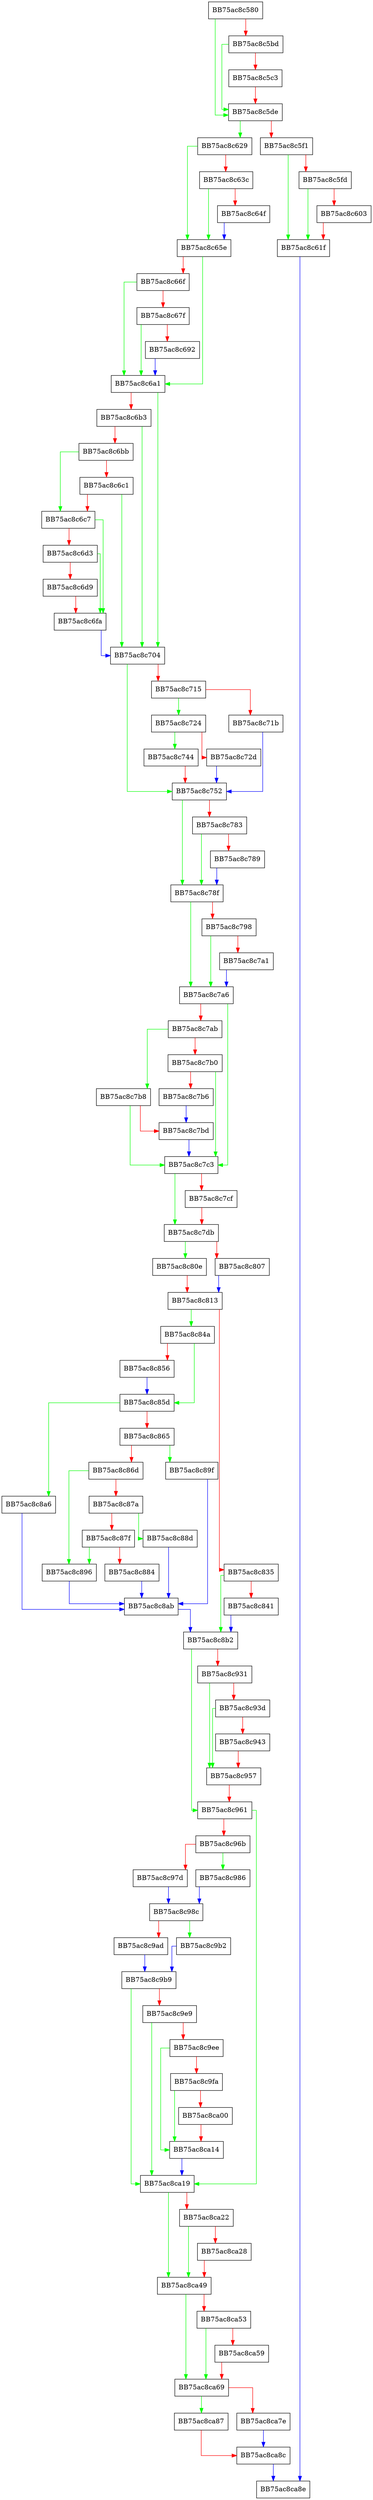 digraph Commit {
  node [shape="box"];
  graph [splines=ortho];
  BB75ac8c580 -> BB75ac8c5de [color="green"];
  BB75ac8c580 -> BB75ac8c5bd [color="red"];
  BB75ac8c5bd -> BB75ac8c5de [color="green"];
  BB75ac8c5bd -> BB75ac8c5c3 [color="red"];
  BB75ac8c5c3 -> BB75ac8c5de [color="red"];
  BB75ac8c5de -> BB75ac8c629 [color="green"];
  BB75ac8c5de -> BB75ac8c5f1 [color="red"];
  BB75ac8c5f1 -> BB75ac8c61f [color="green"];
  BB75ac8c5f1 -> BB75ac8c5fd [color="red"];
  BB75ac8c5fd -> BB75ac8c61f [color="green"];
  BB75ac8c5fd -> BB75ac8c603 [color="red"];
  BB75ac8c603 -> BB75ac8c61f [color="red"];
  BB75ac8c61f -> BB75ac8ca8e [color="blue"];
  BB75ac8c629 -> BB75ac8c65e [color="green"];
  BB75ac8c629 -> BB75ac8c63c [color="red"];
  BB75ac8c63c -> BB75ac8c65e [color="green"];
  BB75ac8c63c -> BB75ac8c64f [color="red"];
  BB75ac8c64f -> BB75ac8c65e [color="blue"];
  BB75ac8c65e -> BB75ac8c6a1 [color="green"];
  BB75ac8c65e -> BB75ac8c66f [color="red"];
  BB75ac8c66f -> BB75ac8c6a1 [color="green"];
  BB75ac8c66f -> BB75ac8c67f [color="red"];
  BB75ac8c67f -> BB75ac8c6a1 [color="green"];
  BB75ac8c67f -> BB75ac8c692 [color="red"];
  BB75ac8c692 -> BB75ac8c6a1 [color="blue"];
  BB75ac8c6a1 -> BB75ac8c704 [color="green"];
  BB75ac8c6a1 -> BB75ac8c6b3 [color="red"];
  BB75ac8c6b3 -> BB75ac8c704 [color="green"];
  BB75ac8c6b3 -> BB75ac8c6bb [color="red"];
  BB75ac8c6bb -> BB75ac8c6c7 [color="green"];
  BB75ac8c6bb -> BB75ac8c6c1 [color="red"];
  BB75ac8c6c1 -> BB75ac8c704 [color="green"];
  BB75ac8c6c1 -> BB75ac8c6c7 [color="red"];
  BB75ac8c6c7 -> BB75ac8c6fa [color="green"];
  BB75ac8c6c7 -> BB75ac8c6d3 [color="red"];
  BB75ac8c6d3 -> BB75ac8c6fa [color="green"];
  BB75ac8c6d3 -> BB75ac8c6d9 [color="red"];
  BB75ac8c6d9 -> BB75ac8c6fa [color="red"];
  BB75ac8c6fa -> BB75ac8c704 [color="blue"];
  BB75ac8c704 -> BB75ac8c752 [color="green"];
  BB75ac8c704 -> BB75ac8c715 [color="red"];
  BB75ac8c715 -> BB75ac8c724 [color="green"];
  BB75ac8c715 -> BB75ac8c71b [color="red"];
  BB75ac8c71b -> BB75ac8c752 [color="blue"];
  BB75ac8c724 -> BB75ac8c744 [color="green"];
  BB75ac8c724 -> BB75ac8c72d [color="red"];
  BB75ac8c72d -> BB75ac8c752 [color="blue"];
  BB75ac8c744 -> BB75ac8c752 [color="red"];
  BB75ac8c752 -> BB75ac8c78f [color="green"];
  BB75ac8c752 -> BB75ac8c783 [color="red"];
  BB75ac8c783 -> BB75ac8c78f [color="green"];
  BB75ac8c783 -> BB75ac8c789 [color="red"];
  BB75ac8c789 -> BB75ac8c78f [color="blue"];
  BB75ac8c78f -> BB75ac8c7a6 [color="green"];
  BB75ac8c78f -> BB75ac8c798 [color="red"];
  BB75ac8c798 -> BB75ac8c7a6 [color="green"];
  BB75ac8c798 -> BB75ac8c7a1 [color="red"];
  BB75ac8c7a1 -> BB75ac8c7a6 [color="blue"];
  BB75ac8c7a6 -> BB75ac8c7c3 [color="green"];
  BB75ac8c7a6 -> BB75ac8c7ab [color="red"];
  BB75ac8c7ab -> BB75ac8c7b8 [color="green"];
  BB75ac8c7ab -> BB75ac8c7b0 [color="red"];
  BB75ac8c7b0 -> BB75ac8c7c3 [color="green"];
  BB75ac8c7b0 -> BB75ac8c7b6 [color="red"];
  BB75ac8c7b6 -> BB75ac8c7bd [color="blue"];
  BB75ac8c7b8 -> BB75ac8c7c3 [color="green"];
  BB75ac8c7b8 -> BB75ac8c7bd [color="red"];
  BB75ac8c7bd -> BB75ac8c7c3 [color="blue"];
  BB75ac8c7c3 -> BB75ac8c7db [color="green"];
  BB75ac8c7c3 -> BB75ac8c7cf [color="red"];
  BB75ac8c7cf -> BB75ac8c7db [color="red"];
  BB75ac8c7db -> BB75ac8c80e [color="green"];
  BB75ac8c7db -> BB75ac8c807 [color="red"];
  BB75ac8c807 -> BB75ac8c813 [color="blue"];
  BB75ac8c80e -> BB75ac8c813 [color="red"];
  BB75ac8c813 -> BB75ac8c84a [color="green"];
  BB75ac8c813 -> BB75ac8c835 [color="red"];
  BB75ac8c835 -> BB75ac8c8b2 [color="green"];
  BB75ac8c835 -> BB75ac8c841 [color="red"];
  BB75ac8c841 -> BB75ac8c8b2 [color="blue"];
  BB75ac8c84a -> BB75ac8c85d [color="green"];
  BB75ac8c84a -> BB75ac8c856 [color="red"];
  BB75ac8c856 -> BB75ac8c85d [color="blue"];
  BB75ac8c85d -> BB75ac8c8a6 [color="green"];
  BB75ac8c85d -> BB75ac8c865 [color="red"];
  BB75ac8c865 -> BB75ac8c89f [color="green"];
  BB75ac8c865 -> BB75ac8c86d [color="red"];
  BB75ac8c86d -> BB75ac8c896 [color="green"];
  BB75ac8c86d -> BB75ac8c87a [color="red"];
  BB75ac8c87a -> BB75ac8c88d [color="green"];
  BB75ac8c87a -> BB75ac8c87f [color="red"];
  BB75ac8c87f -> BB75ac8c896 [color="green"];
  BB75ac8c87f -> BB75ac8c884 [color="red"];
  BB75ac8c884 -> BB75ac8c8ab [color="blue"];
  BB75ac8c88d -> BB75ac8c8ab [color="blue"];
  BB75ac8c896 -> BB75ac8c8ab [color="blue"];
  BB75ac8c89f -> BB75ac8c8ab [color="blue"];
  BB75ac8c8a6 -> BB75ac8c8ab [color="blue"];
  BB75ac8c8ab -> BB75ac8c8b2 [color="blue"];
  BB75ac8c8b2 -> BB75ac8c961 [color="green"];
  BB75ac8c8b2 -> BB75ac8c931 [color="red"];
  BB75ac8c931 -> BB75ac8c957 [color="green"];
  BB75ac8c931 -> BB75ac8c93d [color="red"];
  BB75ac8c93d -> BB75ac8c957 [color="green"];
  BB75ac8c93d -> BB75ac8c943 [color="red"];
  BB75ac8c943 -> BB75ac8c957 [color="red"];
  BB75ac8c957 -> BB75ac8c961 [color="red"];
  BB75ac8c961 -> BB75ac8ca19 [color="green"];
  BB75ac8c961 -> BB75ac8c96b [color="red"];
  BB75ac8c96b -> BB75ac8c986 [color="green"];
  BB75ac8c96b -> BB75ac8c97d [color="red"];
  BB75ac8c97d -> BB75ac8c98c [color="blue"];
  BB75ac8c986 -> BB75ac8c98c [color="blue"];
  BB75ac8c98c -> BB75ac8c9b2 [color="green"];
  BB75ac8c98c -> BB75ac8c9ad [color="red"];
  BB75ac8c9ad -> BB75ac8c9b9 [color="blue"];
  BB75ac8c9b2 -> BB75ac8c9b9 [color="blue"];
  BB75ac8c9b9 -> BB75ac8ca19 [color="green"];
  BB75ac8c9b9 -> BB75ac8c9e9 [color="red"];
  BB75ac8c9e9 -> BB75ac8ca19 [color="green"];
  BB75ac8c9e9 -> BB75ac8c9ee [color="red"];
  BB75ac8c9ee -> BB75ac8ca14 [color="green"];
  BB75ac8c9ee -> BB75ac8c9fa [color="red"];
  BB75ac8c9fa -> BB75ac8ca14 [color="green"];
  BB75ac8c9fa -> BB75ac8ca00 [color="red"];
  BB75ac8ca00 -> BB75ac8ca14 [color="red"];
  BB75ac8ca14 -> BB75ac8ca19 [color="blue"];
  BB75ac8ca19 -> BB75ac8ca49 [color="green"];
  BB75ac8ca19 -> BB75ac8ca22 [color="red"];
  BB75ac8ca22 -> BB75ac8ca49 [color="green"];
  BB75ac8ca22 -> BB75ac8ca28 [color="red"];
  BB75ac8ca28 -> BB75ac8ca49 [color="red"];
  BB75ac8ca49 -> BB75ac8ca69 [color="green"];
  BB75ac8ca49 -> BB75ac8ca53 [color="red"];
  BB75ac8ca53 -> BB75ac8ca69 [color="green"];
  BB75ac8ca53 -> BB75ac8ca59 [color="red"];
  BB75ac8ca59 -> BB75ac8ca69 [color="red"];
  BB75ac8ca69 -> BB75ac8ca87 [color="green"];
  BB75ac8ca69 -> BB75ac8ca7e [color="red"];
  BB75ac8ca7e -> BB75ac8ca8c [color="blue"];
  BB75ac8ca87 -> BB75ac8ca8c [color="red"];
  BB75ac8ca8c -> BB75ac8ca8e [color="blue"];
}